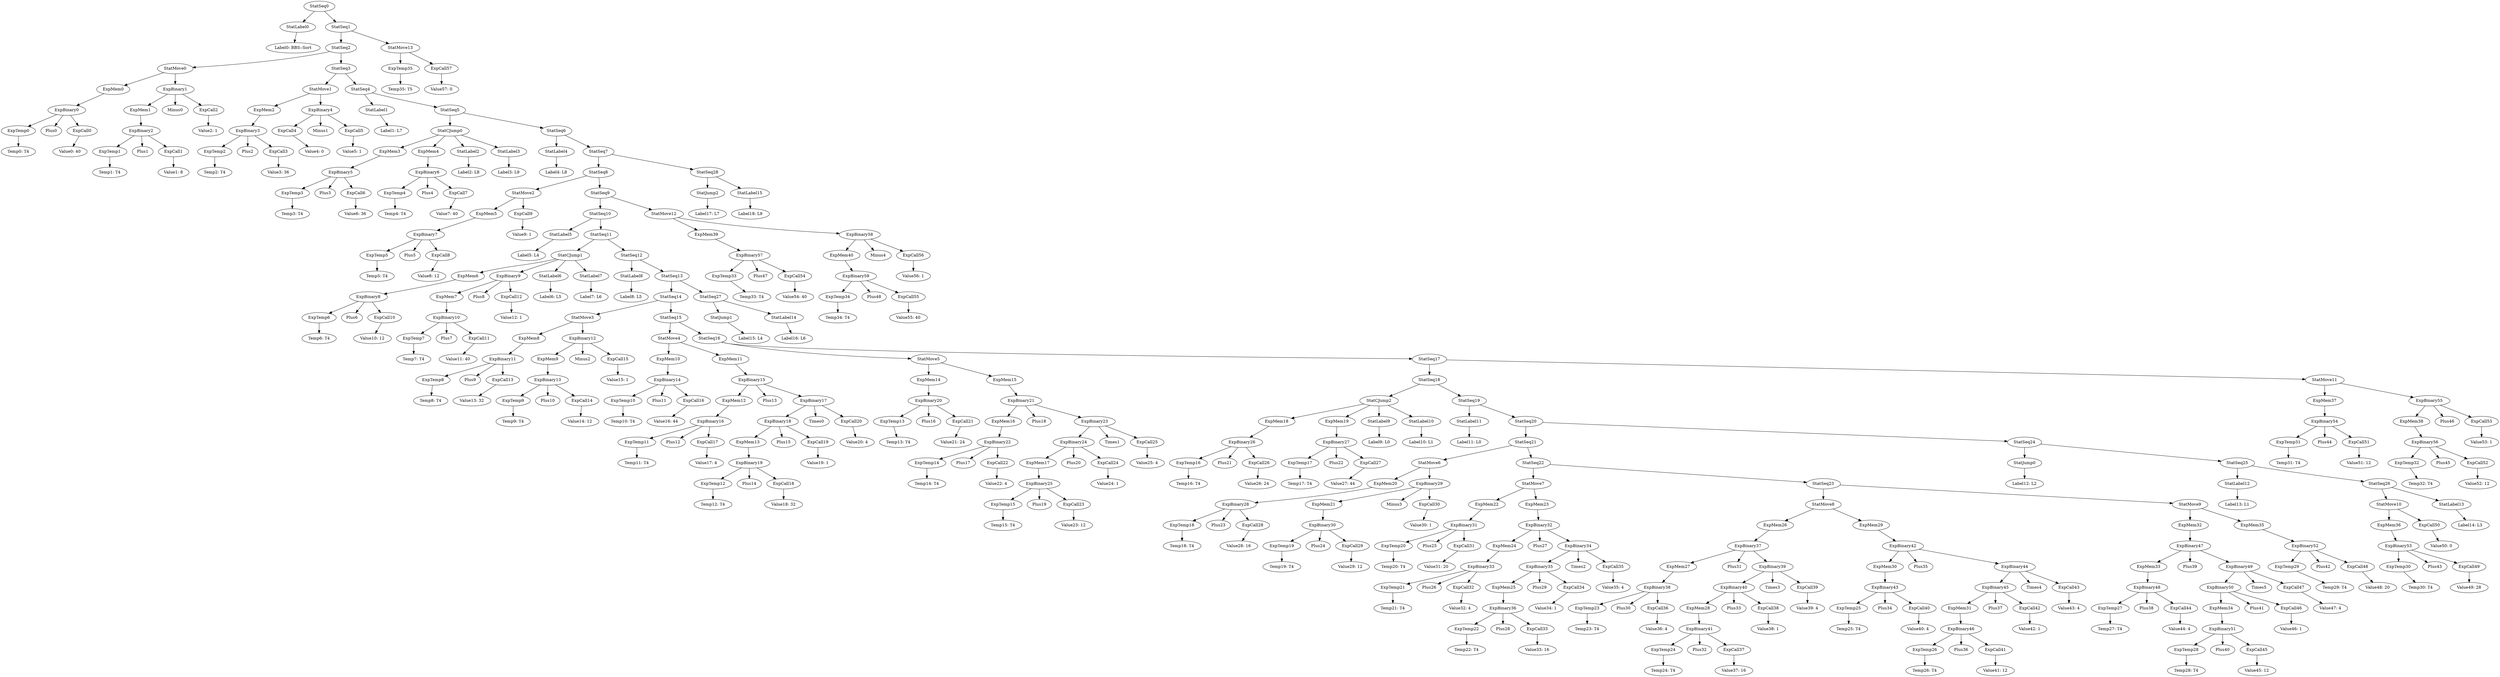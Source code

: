 digraph {
	ordering = out;
	StatMove13 -> ExpTemp35;
	StatMove13 -> ExpCall57;
	ExpTemp35 -> "Temp35: T5";
	StatSeq1 -> StatSeq2;
	StatSeq1 -> StatMove13;
	StatLabel15 -> "Label18: L9";
	StatSeq28 -> StatJump2;
	StatSeq28 -> StatLabel15;
	StatJump2 -> "Label17: L7";
	ExpCall55 -> "Value55: 40";
	ExpBinary59 -> ExpTemp34;
	ExpBinary59 -> Plus48;
	ExpBinary59 -> ExpCall55;
	StatMove12 -> ExpMem39;
	StatMove12 -> ExpBinary58;
	ExpMem39 -> ExpBinary57;
	ExpBinary57 -> ExpTemp33;
	ExpBinary57 -> Plus47;
	ExpBinary57 -> ExpCall54;
	StatSeq9 -> StatSeq10;
	StatSeq9 -> StatMove12;
	StatJump1 -> "Label15: L4";
	ExpCall53 -> "Value53: 1";
	ExpBinary55 -> ExpMem38;
	ExpBinary55 -> Plus46;
	ExpBinary55 -> ExpCall53;
	ExpMem38 -> ExpBinary56;
	ExpCall52 -> "Value52: 12";
	ExpBinary56 -> ExpTemp32;
	ExpBinary56 -> Plus45;
	ExpBinary56 -> ExpCall52;
	ExpTemp32 -> "Temp32: T4";
	StatMove11 -> ExpMem37;
	StatMove11 -> ExpBinary55;
	ExpMem37 -> ExpBinary54;
	StatSeq17 -> StatSeq18;
	StatSeq17 -> StatMove11;
	StatSeq7 -> StatSeq8;
	StatSeq7 -> StatSeq28;
	ExpCall50 -> "Value50: 0";
	ExpMem36 -> ExpBinary53;
	ExpTemp30 -> "Temp30: T4";
	StatJump0 -> "Label12: L2";
	ExpMem35 -> ExpBinary52;
	ExpCall48 -> "Value48: 20";
	StatSeq24 -> StatJump0;
	StatSeq24 -> StatSeq25;
	ExpBinary52 -> ExpTemp29;
	ExpBinary52 -> Plus42;
	ExpBinary52 -> ExpCall48;
	ExpTemp29 -> "Temp29: T4";
	ExpMem32 -> ExpBinary47;
	ExpCall47 -> "Value47: 4";
	ExpBinary49 -> ExpBinary50;
	ExpBinary49 -> Times5;
	ExpBinary49 -> ExpCall47;
	ExpBinary50 -> ExpMem34;
	ExpBinary50 -> Plus41;
	ExpBinary50 -> ExpCall46;
	ExpMem34 -> ExpBinary51;
	ExpCall45 -> "Value45: 12";
	ExpBinary51 -> ExpTemp28;
	ExpBinary51 -> Plus40;
	ExpBinary51 -> ExpCall45;
	ExpBinary17 -> ExpBinary18;
	ExpBinary17 -> Times0;
	ExpBinary17 -> ExpCall20;
	ExpCall57 -> "Value57: 0";
	ExpTemp5 -> "Temp5: T4";
	ExpMem11 -> ExpBinary15;
	ExpCall7 -> "Value7: 40";
	ExpBinary19 -> ExpTemp12;
	ExpBinary19 -> Plus14;
	ExpBinary19 -> ExpCall18;
	StatSeq20 -> StatSeq21;
	StatSeq20 -> StatSeq24;
	ExpBinary15 -> ExpMem12;
	ExpBinary15 -> Plus13;
	ExpBinary15 -> ExpBinary17;
	ExpCall2 -> "Value2: 1";
	ExpCall17 -> "Value17: 4";
	ExpCall12 -> "Value12: 1";
	StatLabel2 -> "Label2: L8";
	StatMove5 -> ExpMem14;
	StatMove5 -> ExpMem15;
	ExpTemp10 -> "Temp10: T4";
	ExpMem40 -> ExpBinary59;
	ExpCall16 -> "Value16: 44";
	StatSeq23 -> StatMove8;
	StatSeq23 -> StatMove9;
	ExpCall19 -> "Value19: 1";
	StatSeq5 -> StatCJump0;
	StatSeq5 -> StatSeq6;
	ExpBinary16 -> ExpTemp11;
	ExpBinary16 -> Plus12;
	ExpBinary16 -> ExpCall17;
	ExpCall26 -> "Value26: 24";
	ExpCall14 -> "Value14: 12";
	ExpCall25 -> "Value25: 4";
	ExpTemp18 -> "Temp18: T4";
	StatSeq25 -> StatLabel12;
	StatSeq25 -> StatSeq26;
	StatMove3 -> ExpMem8;
	StatMove3 -> ExpBinary12;
	ExpTemp12 -> "Temp12: T4";
	ExpBinary13 -> ExpTemp9;
	ExpBinary13 -> Plus10;
	ExpBinary13 -> ExpCall14;
	ExpMem28 -> ExpBinary41;
	StatMove2 -> ExpMem5;
	StatMove2 -> ExpCall9;
	ExpBinary23 -> ExpBinary24;
	ExpBinary23 -> Times1;
	ExpBinary23 -> ExpCall25;
	StatSeq27 -> StatJump1;
	StatSeq27 -> StatLabel14;
	ExpTemp9 -> "Temp9: T4";
	ExpCall4 -> "Value4: 0";
	ExpBinary30 -> ExpTemp19;
	ExpBinary30 -> Plus24;
	ExpBinary30 -> ExpCall29;
	ExpMem27 -> ExpBinary38;
	ExpCall11 -> "Value11: 40";
	ExpBinary10 -> ExpTemp7;
	ExpBinary10 -> Plus7;
	ExpBinary10 -> ExpCall11;
	StatCJump1 -> ExpMem6;
	StatCJump1 -> ExpBinary9;
	StatCJump1 -> StatLabel6;
	StatCJump1 -> StatLabel7;
	ExpCall3 -> "Value3: 36";
	ExpCall22 -> "Value22: 4";
	ExpMem6 -> ExpBinary8;
	ExpCall29 -> "Value29: 12";
	ExpCall36 -> "Value36: 4";
	StatSeq26 -> StatMove10;
	StatSeq26 -> StatLabel13;
	ExpBinary8 -> ExpTemp6;
	ExpBinary8 -> Plus6;
	ExpBinary8 -> ExpCall10;
	StatLabel14 -> "Label16: L6";
	StatSeq10 -> StatLabel5;
	StatSeq10 -> StatSeq11;
	ExpCall5 -> "Value5: 1";
	ExpBinary21 -> ExpMem16;
	ExpBinary21 -> Plus18;
	ExpBinary21 -> ExpBinary23;
	ExpTemp34 -> "Temp34: T4";
	StatLabel7 -> "Label7: L6";
	ExpBinary4 -> ExpCall4;
	ExpBinary4 -> Minus1;
	ExpBinary4 -> ExpCall5;
	ExpTemp1 -> "Temp1: T4";
	StatSeq14 -> StatMove3;
	StatSeq14 -> StatSeq15;
	ExpMem13 -> ExpBinary19;
	ExpCall43 -> "Value43: 4";
	StatCJump0 -> ExpMem3;
	StatCJump0 -> ExpMem4;
	StatCJump0 -> StatLabel2;
	StatCJump0 -> StatLabel3;
	ExpTemp2 -> "Temp2: T4";
	StatLabel11 -> "Label11: L0";
	ExpCall20 -> "Value20: 4";
	ExpMem12 -> ExpBinary16;
	ExpCall40 -> "Value40: 4";
	ExpCall44 -> "Value44: 4";
	StatLabel13 -> "Label14: L3";
	StatSeq2 -> StatMove0;
	StatSeq2 -> StatSeq3;
	ExpCall27 -> "Value27: 44";
	ExpMem9 -> ExpBinary13;
	ExpCall49 -> "Value49: 28";
	ExpTemp17 -> "Temp17: T4";
	ExpTemp23 -> "Temp23: T4";
	ExpMem1 -> ExpBinary2;
	ExpBinary44 -> ExpBinary45;
	ExpBinary44 -> Times4;
	ExpBinary44 -> ExpCall43;
	StatMove10 -> ExpMem36;
	StatMove10 -> ExpCall50;
	ExpMem4 -> ExpBinary6;
	ExpBinary31 -> ExpTemp20;
	ExpBinary31 -> Plus25;
	ExpBinary31 -> ExpCall31;
	ExpBinary14 -> ExpTemp10;
	ExpBinary14 -> Plus11;
	ExpBinary14 -> ExpCall16;
	StatMove0 -> ExpMem0;
	StatMove0 -> ExpBinary1;
	ExpCall0 -> "Value0: 40";
	ExpBinary58 -> ExpMem40;
	ExpBinary58 -> Minus4;
	ExpBinary58 -> ExpCall56;
	StatLabel1 -> "Label1: L7";
	ExpBinary3 -> ExpTemp2;
	ExpBinary3 -> Plus2;
	ExpBinary3 -> ExpCall3;
	ExpMem7 -> ExpBinary10;
	ExpTemp0 -> "Temp0: T4";
	ExpTemp11 -> "Temp11: T4";
	StatSeq0 -> StatLabel0;
	StatSeq0 -> StatSeq1;
	ExpMem21 -> ExpBinary30;
	StatLabel5 -> "Label5: L4";
	StatMove9 -> ExpMem32;
	StatMove9 -> ExpMem35;
	StatMove4 -> ExpMem10;
	StatMove4 -> ExpMem11;
	ExpCall13 -> "Value13: 32";
	ExpTemp8 -> "Temp8: T4";
	ExpMem15 -> ExpBinary21;
	StatLabel0 -> "Label0: BBS::Sort";
	ExpTemp33 -> "Temp33: T4";
	ExpBinary22 -> ExpTemp14;
	ExpBinary22 -> Plus17;
	ExpBinary22 -> ExpCall22;
	ExpTemp19 -> "Temp19: T4";
	ExpBinary42 -> ExpMem30;
	ExpBinary42 -> Plus35;
	ExpBinary42 -> ExpBinary44;
	ExpBinary1 -> ExpMem1;
	ExpBinary1 -> Minus0;
	ExpBinary1 -> ExpCall2;
	ExpCall54 -> "Value54: 40";
	ExpCall8 -> "Value8: 12";
	ExpCall18 -> "Value18: 32";
	StatSeq4 -> StatLabel1;
	StatSeq4 -> StatSeq5;
	ExpMem0 -> ExpBinary0;
	ExpBinary6 -> ExpTemp4;
	ExpBinary6 -> Plus4;
	ExpBinary6 -> ExpCall7;
	ExpBinary2 -> ExpTemp1;
	ExpBinary2 -> Plus1;
	ExpBinary2 -> ExpCall1;
	ExpMem16 -> ExpBinary22;
	StatSeq15 -> StatMove4;
	StatSeq15 -> StatSeq16;
	ExpCall46 -> "Value46: 1";
	ExpCall15 -> "Value15: 1";
	StatSeq3 -> StatMove1;
	StatSeq3 -> StatSeq4;
	ExpMem31 -> ExpBinary46;
	ExpMem8 -> ExpBinary11;
	StatSeq6 -> StatLabel4;
	StatSeq6 -> StatSeq7;
	ExpBinary18 -> ExpMem13;
	ExpBinary18 -> Plus15;
	ExpBinary18 -> ExpCall19;
	ExpTemp6 -> "Temp6: T4";
	StatLabel8 -> "Label8: L5";
	ExpTemp3 -> "Temp3: T4";
	ExpBinary36 -> ExpTemp22;
	ExpBinary36 -> Plus28;
	ExpBinary36 -> ExpCall33;
	StatSeq8 -> StatMove2;
	StatSeq8 -> StatSeq9;
	ExpMem33 -> ExpBinary48;
	ExpMem2 -> ExpBinary3;
	StatSeq11 -> StatCJump1;
	StatSeq11 -> StatSeq12;
	ExpBinary7 -> ExpTemp5;
	ExpBinary7 -> Plus5;
	ExpBinary7 -> ExpCall8;
	ExpBinary5 -> ExpTemp3;
	ExpBinary5 -> Plus3;
	ExpBinary5 -> ExpCall6;
	ExpMem3 -> ExpBinary5;
	ExpCall9 -> "Value9: 1";
	ExpTemp13 -> "Temp13: T4";
	ExpCall21 -> "Value21: 24";
	ExpCall51 -> "Value51: 12";
	ExpBinary32 -> ExpMem24;
	ExpBinary32 -> Plus27;
	ExpBinary32 -> ExpBinary34;
	ExpMem14 -> ExpBinary20;
	ExpTemp15 -> "Temp15: T4";
	StatMove8 -> ExpMem26;
	StatMove8 -> ExpMem29;
	ExpBinary20 -> ExpTemp13;
	ExpBinary20 -> Plus16;
	ExpBinary20 -> ExpCall21;
	ExpTemp28 -> "Temp28: T4";
	ExpCall23 -> "Value23: 12";
	ExpMem17 -> ExpBinary25;
	ExpBinary43 -> ExpTemp25;
	ExpBinary43 -> Plus34;
	ExpBinary43 -> ExpCall40;
	ExpBinary45 -> ExpMem31;
	ExpBinary45 -> Plus37;
	ExpBinary45 -> ExpCall42;
	ExpCall24 -> "Value24: 1";
	ExpTemp31 -> "Temp31: T4";
	ExpTemp24 -> "Temp24: T4";
	StatSeq16 -> StatMove5;
	StatSeq16 -> StatSeq17;
	ExpTemp16 -> "Temp16: T4";
	StatCJump2 -> ExpMem18;
	StatCJump2 -> ExpMem19;
	StatCJump2 -> StatLabel9;
	StatCJump2 -> StatLabel10;
	ExpBinary26 -> ExpTemp16;
	ExpBinary26 -> Plus21;
	ExpBinary26 -> ExpCall26;
	ExpBinary40 -> ExpMem28;
	ExpBinary40 -> Plus33;
	ExpBinary40 -> ExpCall38;
	ExpMem18 -> ExpBinary26;
	StatMove1 -> ExpMem2;
	StatMove1 -> ExpBinary4;
	ExpBinary27 -> ExpTemp17;
	ExpBinary27 -> Plus22;
	ExpBinary27 -> ExpCall27;
	ExpCall1 -> "Value1: 8";
	ExpMem19 -> ExpBinary27;
	ExpBinary12 -> ExpMem9;
	ExpBinary12 -> Minus2;
	ExpBinary12 -> ExpCall15;
	StatMove6 -> ExpMem20;
	StatMove6 -> ExpBinary29;
	ExpBinary53 -> ExpTemp30;
	ExpBinary53 -> Plus43;
	ExpBinary53 -> ExpCall49;
	ExpBinary29 -> ExpMem21;
	ExpBinary29 -> Minus3;
	ExpBinary29 -> ExpCall30;
	StatLabel9 -> "Label9: L0";
	StatLabel10 -> "Label10: L1";
	StatLabel3 -> "Label3: L9";
	StatSeq18 -> StatCJump2;
	StatSeq18 -> StatSeq19;
	ExpCall37 -> "Value37: 16";
	ExpBinary28 -> ExpTemp18;
	ExpBinary28 -> Plus23;
	ExpBinary28 -> ExpCall28;
	ExpCall6 -> "Value6: 36";
	ExpCall28 -> "Value28: 16";
	ExpMem20 -> ExpBinary28;
	ExpCall30 -> "Value30: 1";
	StatLabel12 -> "Label13: L1";
	ExpBinary0 -> ExpTemp0;
	ExpBinary0 -> Plus0;
	ExpBinary0 -> ExpCall0;
	ExpBinary46 -> ExpTemp26;
	ExpBinary46 -> Plus36;
	ExpBinary46 -> ExpCall41;
	StatSeq21 -> StatMove6;
	StatSeq21 -> StatSeq22;
	ExpTemp20 -> "Temp20: T4";
	ExpMem10 -> ExpBinary14;
	ExpCall31 -> "Value31: 20";
	ExpMem5 -> ExpBinary7;
	ExpMem22 -> ExpBinary31;
	ExpTemp7 -> "Temp7: T4";
	StatMove7 -> ExpMem22;
	StatMove7 -> ExpMem23;
	ExpTemp21 -> "Temp21: T4";
	ExpBinary33 -> ExpTemp21;
	ExpBinary33 -> Plus26;
	ExpBinary33 -> ExpCall32;
	StatLabel4 -> "Label4: L8";
	ExpCall32 -> "Value32: 4";
	ExpMem24 -> ExpBinary33;
	ExpTemp22 -> "Temp22: T4";
	ExpBinary9 -> ExpMem7;
	ExpBinary9 -> Plus8;
	ExpBinary9 -> ExpCall12;
	ExpBinary24 -> ExpMem17;
	ExpBinary24 -> Plus20;
	ExpBinary24 -> ExpCall24;
	ExpCall33 -> "Value33: 16";
	ExpCall10 -> "Value10: 12";
	ExpMem26 -> ExpBinary37;
	ExpBinary54 -> ExpTemp31;
	ExpBinary54 -> Plus44;
	ExpBinary54 -> ExpCall51;
	ExpBinary35 -> ExpMem25;
	ExpBinary35 -> Plus29;
	ExpBinary35 -> ExpCall34;
	StatSeq13 -> StatSeq14;
	StatSeq13 -> StatSeq27;
	ExpBinary41 -> ExpTemp24;
	ExpBinary41 -> Plus32;
	ExpBinary41 -> ExpCall37;
	StatSeq12 -> StatLabel8;
	StatSeq12 -> StatSeq13;
	ExpTemp4 -> "Temp4: T4";
	ExpCall34 -> "Value34: 1";
	ExpBinary34 -> ExpBinary35;
	ExpBinary34 -> Times2;
	ExpBinary34 -> ExpCall35;
	ExpCall56 -> "Value56: 1";
	ExpCall35 -> "Value35: 4";
	ExpBinary25 -> ExpTemp15;
	ExpBinary25 -> Plus19;
	ExpBinary25 -> ExpCall23;
	ExpMem23 -> ExpBinary32;
	ExpBinary38 -> ExpTemp23;
	ExpBinary38 -> Plus30;
	ExpBinary38 -> ExpCall36;
	ExpBinary37 -> ExpMem27;
	ExpBinary37 -> Plus31;
	ExpBinary37 -> ExpBinary39;
	ExpMem25 -> ExpBinary36;
	ExpCall38 -> "Value38: 1";
	ExpBinary39 -> ExpBinary40;
	ExpBinary39 -> Times3;
	ExpBinary39 -> ExpCall39;
	StatSeq19 -> StatLabel11;
	StatSeq19 -> StatSeq20;
	StatSeq22 -> StatMove7;
	StatSeq22 -> StatSeq23;
	ExpCall39 -> "Value39: 4";
	ExpTemp25 -> "Temp25: T4";
	ExpMem29 -> ExpBinary42;
	ExpMem30 -> ExpBinary43;
	ExpTemp26 -> "Temp26: T4";
	ExpCall41 -> "Value41: 12";
	ExpBinary11 -> ExpTemp8;
	ExpBinary11 -> Plus9;
	ExpBinary11 -> ExpCall13;
	ExpCall42 -> "Value42: 1";
	ExpTemp27 -> "Temp27: T4";
	StatLabel6 -> "Label6: L5";
	ExpTemp14 -> "Temp14: T4";
	ExpBinary48 -> ExpTemp27;
	ExpBinary48 -> Plus38;
	ExpBinary48 -> ExpCall44;
	ExpBinary47 -> ExpMem33;
	ExpBinary47 -> Plus39;
	ExpBinary47 -> ExpBinary49;
}

